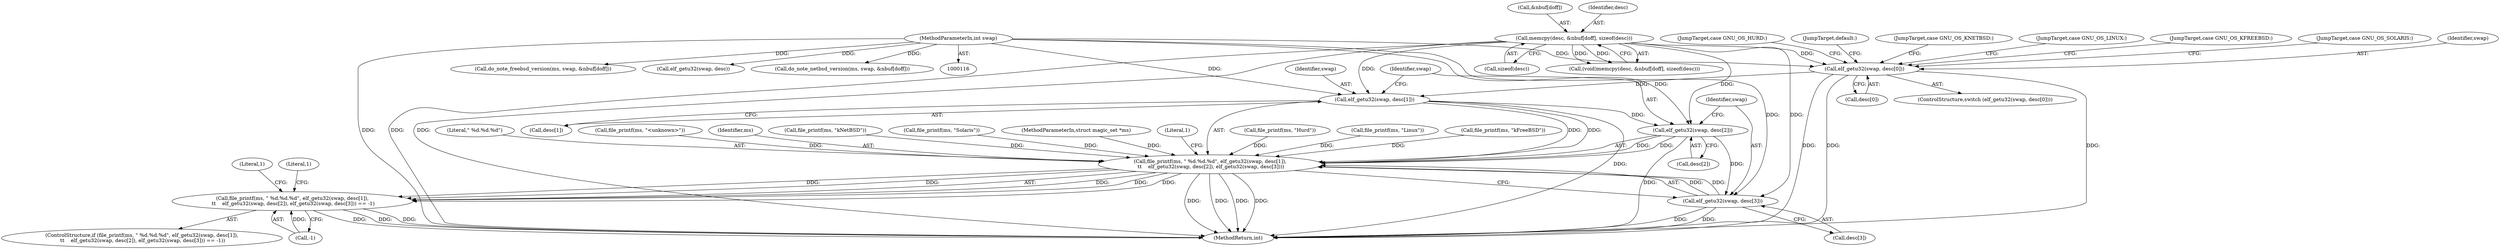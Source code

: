 digraph "0_file_ce90e05774dd77d86cfc8dfa6da57b32816841c4_2@array" {
"1000298" [label="(Call,elf_getu32(swap, desc[2]))"];
"1000293" [label="(Call,elf_getu32(swap, desc[1]))"];
"1000217" [label="(Call,elf_getu32(swap, desc[0]))"];
"1000120" [label="(MethodParameterIn,int swap)"];
"1000195" [label="(Call,memcpy(desc, &nbuf[doff], sizeof(desc)))"];
"1000290" [label="(Call,file_printf(ms, \" %d.%d.%d\", elf_getu32(swap, desc[1]),\n \t\t    elf_getu32(swap, desc[2]), elf_getu32(swap, desc[3])))"];
"1000289" [label="(Call,file_printf(ms, \" %d.%d.%d\", elf_getu32(swap, desc[1]),\n \t\t    elf_getu32(swap, desc[2]), elf_getu32(swap, desc[3])) == -1)"];
"1000303" [label="(Call,elf_getu32(swap, desc[3]))"];
"1000278" [label="(JumpTarget,default:)"];
"1000292" [label="(Literal,\" %d.%d.%d\")"];
"1000197" [label="(Call,&nbuf[doff])"];
"1000196" [label="(Identifier,desc)"];
"1000267" [label="(JumpTarget,case GNU_OS_KNETBSD:)"];
"1000281" [label="(Call,file_printf(ms, \"<unknown>\"))"];
"1000311" [label="(Literal,1)"];
"1000294" [label="(Identifier,swap)"];
"1000223" [label="(JumpTarget,case GNU_OS_LINUX:)"];
"1000256" [label="(JumpTarget,case GNU_OS_KFREEBSD:)"];
"1000291" [label="(Identifier,ms)"];
"1000270" [label="(Call,file_printf(ms, \"kNetBSD\"))"];
"1000381" [label="(Call,do_note_freebsd_version(ms, swap, &nbuf[doff]))"];
"1000303" [label="(Call,elf_getu32(swap, desc[3]))"];
"1000248" [label="(Call,file_printf(ms, \"Solaris\"))"];
"1000295" [label="(Call,desc[1])"];
"1000117" [label="(MethodParameterIn,struct magic_set *ms)"];
"1000305" [label="(Call,desc[3])"];
"1000120" [label="(MethodParameterIn,int swap)"];
"1000219" [label="(Call,desc[0])"];
"1000480" [label="(Call,elf_getu32(swap, desc))"];
"1000290" [label="(Call,file_printf(ms, \" %d.%d.%d\", elf_getu32(swap, desc[1]),\n \t\t    elf_getu32(swap, desc[2]), elf_getu32(swap, desc[3])))"];
"1000309" [label="(Literal,1)"];
"1000216" [label="(ControlStructure,switch (elf_getu32(swap, desc[0])))"];
"1000308" [label="(Call,-1)"];
"1000289" [label="(Call,file_printf(ms, \" %d.%d.%d\", elf_getu32(swap, desc[1]),\n \t\t    elf_getu32(swap, desc[2]), elf_getu32(swap, desc[3])) == -1)"];
"1000298" [label="(Call,elf_getu32(swap, desc[2]))"];
"1000299" [label="(Identifier,swap)"];
"1000245" [label="(JumpTarget,case GNU_OS_SOLARIS:)"];
"1000237" [label="(Call,file_printf(ms, \"Hurd\"))"];
"1000300" [label="(Call,desc[2])"];
"1000217" [label="(Call,elf_getu32(swap, desc[0]))"];
"1000293" [label="(Call,elf_getu32(swap, desc[1]))"];
"1000304" [label="(Identifier,swap)"];
"1000195" [label="(Call,memcpy(desc, &nbuf[doff], sizeof(desc)))"];
"1000507" [label="(MethodReturn,int)"];
"1000201" [label="(Call,sizeof(desc))"];
"1000226" [label="(Call,file_printf(ms, \"Linux\"))"];
"1000288" [label="(ControlStructure,if (file_printf(ms, \" %d.%d.%d\", elf_getu32(swap, desc[1]),\n \t\t    elf_getu32(swap, desc[2]), elf_getu32(swap, desc[3])) == -1))"];
"1000343" [label="(Call,do_note_netbsd_version(ms, swap, &nbuf[doff]))"];
"1000313" [label="(Literal,1)"];
"1000218" [label="(Identifier,swap)"];
"1000234" [label="(JumpTarget,case GNU_OS_HURD:)"];
"1000259" [label="(Call,file_printf(ms, \"kFreeBSD\"))"];
"1000193" [label="(Call,(void)memcpy(desc, &nbuf[doff], sizeof(desc)))"];
"1000298" -> "1000290"  [label="AST: "];
"1000298" -> "1000300"  [label="CFG: "];
"1000299" -> "1000298"  [label="AST: "];
"1000300" -> "1000298"  [label="AST: "];
"1000304" -> "1000298"  [label="CFG: "];
"1000298" -> "1000507"  [label="DDG: "];
"1000298" -> "1000290"  [label="DDG: "];
"1000298" -> "1000290"  [label="DDG: "];
"1000293" -> "1000298"  [label="DDG: "];
"1000120" -> "1000298"  [label="DDG: "];
"1000195" -> "1000298"  [label="DDG: "];
"1000298" -> "1000303"  [label="DDG: "];
"1000293" -> "1000290"  [label="AST: "];
"1000293" -> "1000295"  [label="CFG: "];
"1000294" -> "1000293"  [label="AST: "];
"1000295" -> "1000293"  [label="AST: "];
"1000299" -> "1000293"  [label="CFG: "];
"1000293" -> "1000507"  [label="DDG: "];
"1000293" -> "1000290"  [label="DDG: "];
"1000293" -> "1000290"  [label="DDG: "];
"1000217" -> "1000293"  [label="DDG: "];
"1000120" -> "1000293"  [label="DDG: "];
"1000195" -> "1000293"  [label="DDG: "];
"1000217" -> "1000216"  [label="AST: "];
"1000217" -> "1000219"  [label="CFG: "];
"1000218" -> "1000217"  [label="AST: "];
"1000219" -> "1000217"  [label="AST: "];
"1000223" -> "1000217"  [label="CFG: "];
"1000234" -> "1000217"  [label="CFG: "];
"1000245" -> "1000217"  [label="CFG: "];
"1000256" -> "1000217"  [label="CFG: "];
"1000267" -> "1000217"  [label="CFG: "];
"1000278" -> "1000217"  [label="CFG: "];
"1000217" -> "1000507"  [label="DDG: "];
"1000217" -> "1000507"  [label="DDG: "];
"1000217" -> "1000507"  [label="DDG: "];
"1000120" -> "1000217"  [label="DDG: "];
"1000195" -> "1000217"  [label="DDG: "];
"1000120" -> "1000116"  [label="AST: "];
"1000120" -> "1000507"  [label="DDG: "];
"1000120" -> "1000303"  [label="DDG: "];
"1000120" -> "1000343"  [label="DDG: "];
"1000120" -> "1000381"  [label="DDG: "];
"1000120" -> "1000480"  [label="DDG: "];
"1000195" -> "1000193"  [label="AST: "];
"1000195" -> "1000201"  [label="CFG: "];
"1000196" -> "1000195"  [label="AST: "];
"1000197" -> "1000195"  [label="AST: "];
"1000201" -> "1000195"  [label="AST: "];
"1000193" -> "1000195"  [label="CFG: "];
"1000195" -> "1000507"  [label="DDG: "];
"1000195" -> "1000507"  [label="DDG: "];
"1000195" -> "1000193"  [label="DDG: "];
"1000195" -> "1000193"  [label="DDG: "];
"1000195" -> "1000303"  [label="DDG: "];
"1000290" -> "1000289"  [label="AST: "];
"1000290" -> "1000303"  [label="CFG: "];
"1000291" -> "1000290"  [label="AST: "];
"1000292" -> "1000290"  [label="AST: "];
"1000303" -> "1000290"  [label="AST: "];
"1000309" -> "1000290"  [label="CFG: "];
"1000290" -> "1000507"  [label="DDG: "];
"1000290" -> "1000507"  [label="DDG: "];
"1000290" -> "1000507"  [label="DDG: "];
"1000290" -> "1000507"  [label="DDG: "];
"1000290" -> "1000289"  [label="DDG: "];
"1000290" -> "1000289"  [label="DDG: "];
"1000290" -> "1000289"  [label="DDG: "];
"1000290" -> "1000289"  [label="DDG: "];
"1000290" -> "1000289"  [label="DDG: "];
"1000259" -> "1000290"  [label="DDG: "];
"1000226" -> "1000290"  [label="DDG: "];
"1000281" -> "1000290"  [label="DDG: "];
"1000237" -> "1000290"  [label="DDG: "];
"1000270" -> "1000290"  [label="DDG: "];
"1000248" -> "1000290"  [label="DDG: "];
"1000117" -> "1000290"  [label="DDG: "];
"1000303" -> "1000290"  [label="DDG: "];
"1000303" -> "1000290"  [label="DDG: "];
"1000289" -> "1000288"  [label="AST: "];
"1000289" -> "1000308"  [label="CFG: "];
"1000308" -> "1000289"  [label="AST: "];
"1000311" -> "1000289"  [label="CFG: "];
"1000313" -> "1000289"  [label="CFG: "];
"1000289" -> "1000507"  [label="DDG: "];
"1000289" -> "1000507"  [label="DDG: "];
"1000289" -> "1000507"  [label="DDG: "];
"1000308" -> "1000289"  [label="DDG: "];
"1000303" -> "1000305"  [label="CFG: "];
"1000304" -> "1000303"  [label="AST: "];
"1000305" -> "1000303"  [label="AST: "];
"1000303" -> "1000507"  [label="DDG: "];
"1000303" -> "1000507"  [label="DDG: "];
}
